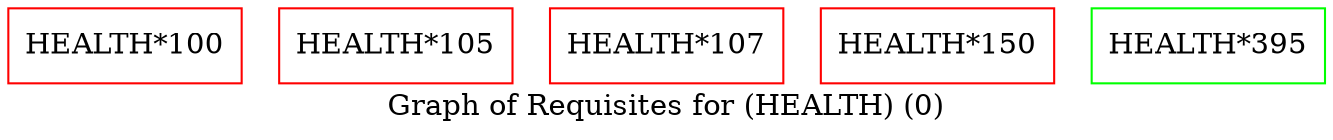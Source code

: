strict digraph "" {
	graph [bb="0,0,632,59",
		label="Graph of Requisites for (HEALTH) (0)",
		lheight=0.21,
		lp="316,11.5",
		lwidth=3.72
	];
	node [label="\N"];
	"HEALTH*100"	[color=red,
		height=0.5,
		pos="56,41",
		shape=box,
		width=1.5556];
	"HEALTH*105"	[color=red,
		height=0.5,
		pos="186,41",
		shape=box,
		width=1.5556];
	"HEALTH*107"	[color=red,
		height=0.5,
		pos="316,41",
		shape=box,
		width=1.5556];
	"HEALTH*150"	[color=red,
		height=0.5,
		pos="446,41",
		shape=box,
		width=1.5556];
	"HEALTH*395"	[color=green,
		height=0.5,
		pos="576,41",
		shape=box,
		width=1.5556];
}

